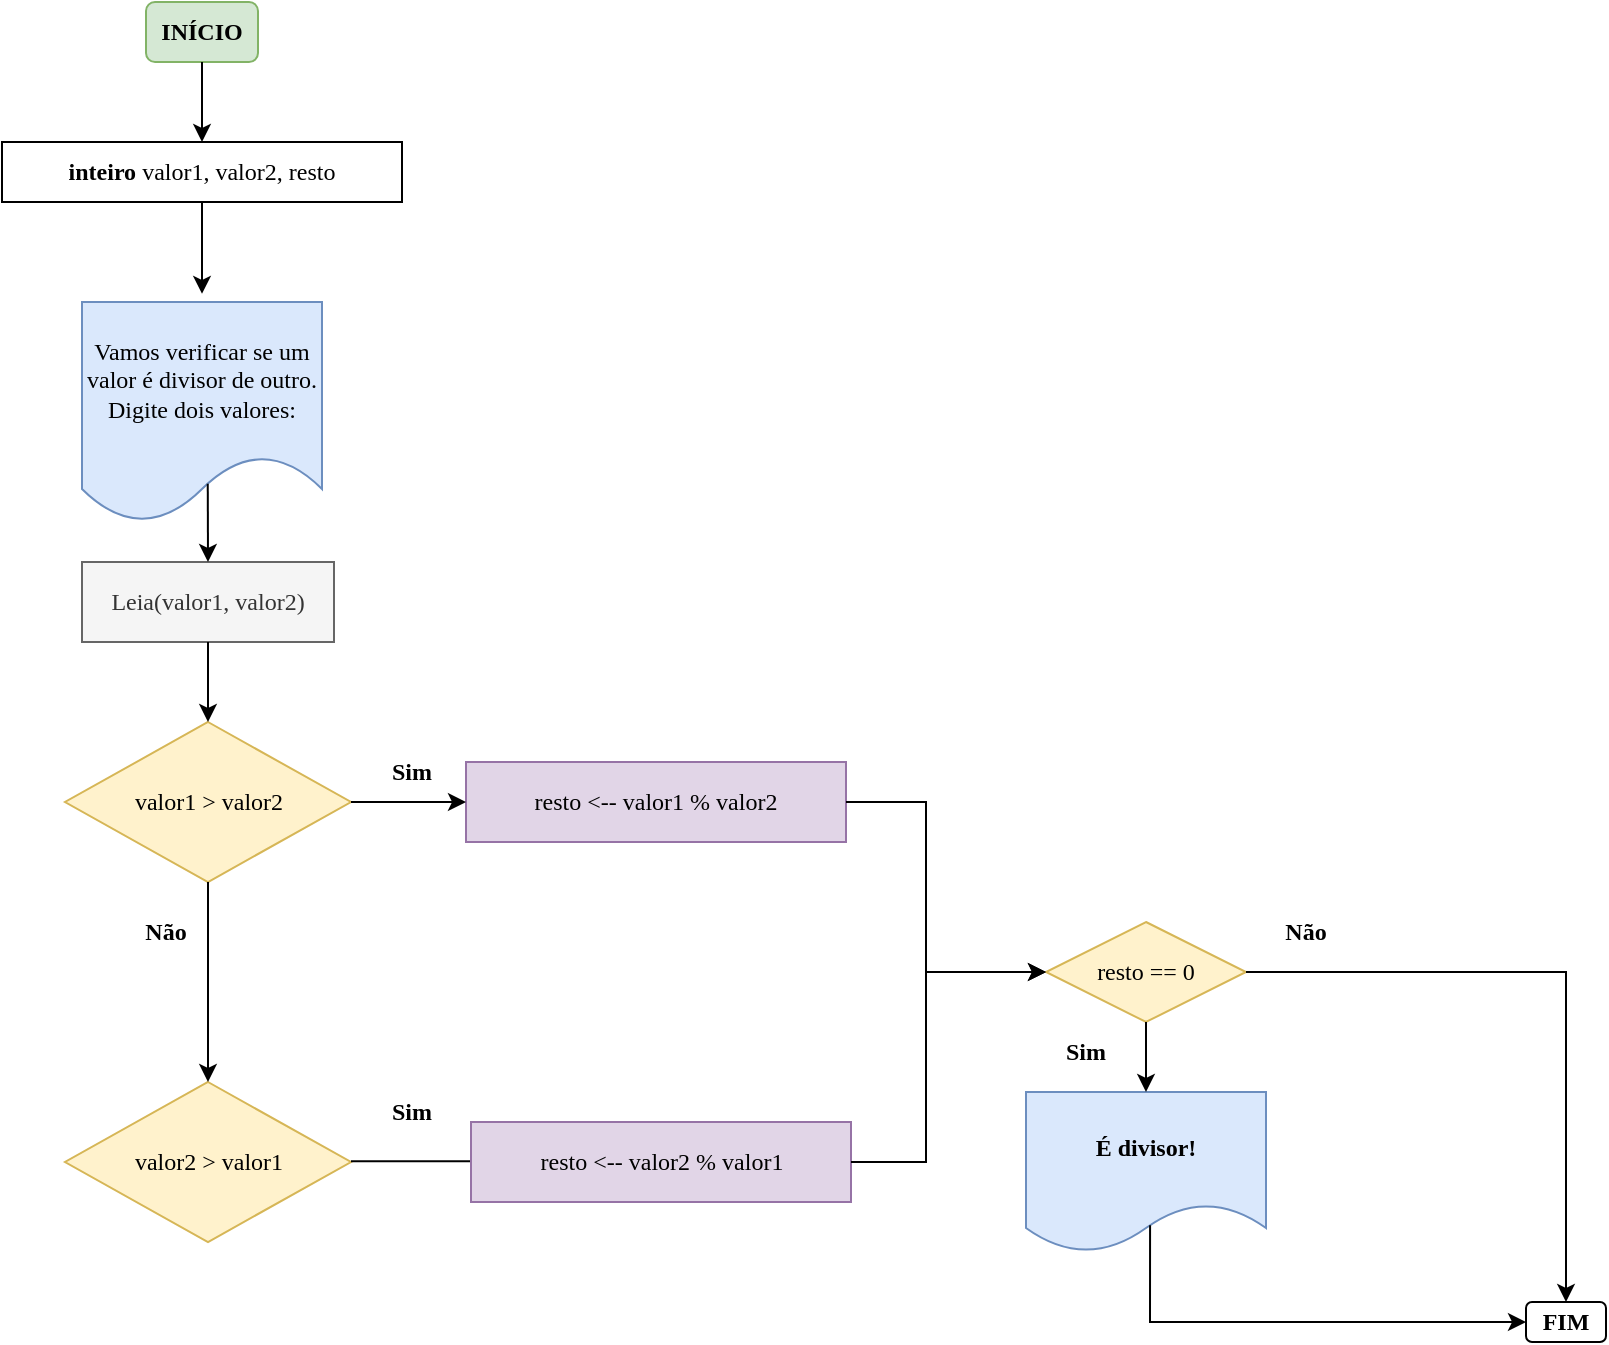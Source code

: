 <mxfile version="20.8.1" type="github">
  <diagram id="C5RBs43oDa-KdzZeNtuy" name="Page-1">
    <mxGraphModel dx="1050" dy="493" grid="1" gridSize="10" guides="1" tooltips="1" connect="1" arrows="1" fold="1" page="1" pageScale="1" pageWidth="827" pageHeight="1169" math="0" shadow="0">
      <root>
        <mxCell id="WIyWlLk6GJQsqaUBKTNV-0" />
        <mxCell id="WIyWlLk6GJQsqaUBKTNV-1" parent="WIyWlLk6GJQsqaUBKTNV-0" />
        <mxCell id="1XF3-hpA9B-p3RWblQIG-50" value="&lt;font face=&quot;Comic Sans MS&quot;&gt;&lt;b&gt;INÍCIO&lt;/b&gt;&lt;/font&gt;" style="rounded=1;whiteSpace=wrap;html=1;fillColor=#d5e8d4;strokeColor=#82b366;" vertex="1" parent="WIyWlLk6GJQsqaUBKTNV-1">
          <mxGeometry x="332" y="290" width="56" height="30" as="geometry" />
        </mxCell>
        <mxCell id="1XF3-hpA9B-p3RWblQIG-51" value="Leia(valor1, valor2)" style="rounded=0;whiteSpace=wrap;html=1;fontFamily=Comic Sans MS;fillColor=#f5f5f5;fontColor=#333333;strokeColor=#666666;" vertex="1" parent="WIyWlLk6GJQsqaUBKTNV-1">
          <mxGeometry x="300" y="570" width="126" height="40" as="geometry" />
        </mxCell>
        <mxCell id="1XF3-hpA9B-p3RWblQIG-52" value="Vamos verificar se um valor é divisor de outro. Digite dois valores:" style="shape=document;whiteSpace=wrap;html=1;boundedLbl=1;fontFamily=Comic Sans MS;fillColor=#dae8fc;strokeColor=#6c8ebf;" vertex="1" parent="WIyWlLk6GJQsqaUBKTNV-1">
          <mxGeometry x="300" y="440" width="120" height="110" as="geometry" />
        </mxCell>
        <mxCell id="1XF3-hpA9B-p3RWblQIG-53" value="" style="endArrow=classic;html=1;rounded=0;fontFamily=Comic Sans MS;entryX=0.5;entryY=-0.037;entryDx=0;entryDy=0;entryPerimeter=0;exitX=0.5;exitY=1;exitDx=0;exitDy=0;" edge="1" parent="WIyWlLk6GJQsqaUBKTNV-1" source="1XF3-hpA9B-p3RWblQIG-57" target="1XF3-hpA9B-p3RWblQIG-52">
          <mxGeometry width="50" height="50" relative="1" as="geometry">
            <mxPoint x="656" y="410" as="sourcePoint" />
            <mxPoint x="682" y="390" as="targetPoint" />
          </mxGeometry>
        </mxCell>
        <mxCell id="1XF3-hpA9B-p3RWblQIG-54" value="" style="endArrow=classic;html=1;rounded=0;fontFamily=Comic Sans MS;entryX=0.5;entryY=0;entryDx=0;entryDy=0;exitX=0.524;exitY=0.826;exitDx=0;exitDy=0;exitPerimeter=0;" edge="1" parent="WIyWlLk6GJQsqaUBKTNV-1" source="1XF3-hpA9B-p3RWblQIG-52" target="1XF3-hpA9B-p3RWblQIG-51">
          <mxGeometry width="50" height="50" relative="1" as="geometry">
            <mxPoint x="662" y="460" as="sourcePoint" />
            <mxPoint x="682" y="530" as="targetPoint" />
          </mxGeometry>
        </mxCell>
        <mxCell id="1XF3-hpA9B-p3RWblQIG-55" value="valor1 &amp;gt; valor2" style="rhombus;whiteSpace=wrap;html=1;fontFamily=Comic Sans MS;fillColor=#fff2cc;strokeColor=#d6b656;" vertex="1" parent="WIyWlLk6GJQsqaUBKTNV-1">
          <mxGeometry x="291.5" y="650" width="143" height="80" as="geometry" />
        </mxCell>
        <mxCell id="1XF3-hpA9B-p3RWblQIG-56" value="" style="endArrow=classic;html=1;rounded=0;fontFamily=Comic Sans MS;exitX=0.5;exitY=1;exitDx=0;exitDy=0;entryX=0.5;entryY=0;entryDx=0;entryDy=0;" edge="1" parent="WIyWlLk6GJQsqaUBKTNV-1" source="1XF3-hpA9B-p3RWblQIG-51" target="1XF3-hpA9B-p3RWblQIG-55">
          <mxGeometry width="50" height="50" relative="1" as="geometry">
            <mxPoint x="632" y="610" as="sourcePoint" />
            <mxPoint x="682" y="560" as="targetPoint" />
          </mxGeometry>
        </mxCell>
        <mxCell id="1XF3-hpA9B-p3RWblQIG-57" value="&lt;b&gt;inteiro &lt;/b&gt;valor1, valor2, resto" style="rounded=0;whiteSpace=wrap;html=1;fontFamily=Comic Sans MS;" vertex="1" parent="WIyWlLk6GJQsqaUBKTNV-1">
          <mxGeometry x="260" y="360" width="200" height="30" as="geometry" />
        </mxCell>
        <mxCell id="1XF3-hpA9B-p3RWblQIG-58" value="" style="endArrow=classic;html=1;rounded=0;fontFamily=Comic Sans MS;exitX=0.5;exitY=1;exitDx=0;exitDy=0;entryX=0.5;entryY=0;entryDx=0;entryDy=0;" edge="1" parent="WIyWlLk6GJQsqaUBKTNV-1" source="1XF3-hpA9B-p3RWblQIG-50" target="1XF3-hpA9B-p3RWblQIG-57">
          <mxGeometry width="50" height="50" relative="1" as="geometry">
            <mxPoint x="632" y="590" as="sourcePoint" />
            <mxPoint x="656" y="360" as="targetPoint" />
          </mxGeometry>
        </mxCell>
        <mxCell id="1XF3-hpA9B-p3RWblQIG-59" value="resto &amp;lt;-- valor1 % valor2" style="rounded=0;whiteSpace=wrap;html=1;fontFamily=Comic Sans MS;fillColor=#e1d5e7;strokeColor=#9673a6;" vertex="1" parent="WIyWlLk6GJQsqaUBKTNV-1">
          <mxGeometry x="492" y="670" width="190" height="40" as="geometry" />
        </mxCell>
        <mxCell id="1XF3-hpA9B-p3RWblQIG-60" value="" style="endArrow=classic;html=1;rounded=0;fontFamily=Comic Sans MS;exitX=1;exitY=0.5;exitDx=0;exitDy=0;entryX=0;entryY=0.5;entryDx=0;entryDy=0;" edge="1" parent="WIyWlLk6GJQsqaUBKTNV-1" source="1XF3-hpA9B-p3RWblQIG-55" target="1XF3-hpA9B-p3RWblQIG-59">
          <mxGeometry width="50" height="50" relative="1" as="geometry">
            <mxPoint x="632" y="590" as="sourcePoint" />
            <mxPoint x="682" y="540" as="targetPoint" />
          </mxGeometry>
        </mxCell>
        <mxCell id="1XF3-hpA9B-p3RWblQIG-61" value="resto == 0" style="rhombus;whiteSpace=wrap;html=1;fontFamily=Comic Sans MS;fillColor=#fff2cc;strokeColor=#d6b656;" vertex="1" parent="WIyWlLk6GJQsqaUBKTNV-1">
          <mxGeometry x="782" y="750" width="100" height="50" as="geometry" />
        </mxCell>
        <mxCell id="1XF3-hpA9B-p3RWblQIG-62" value="&lt;b&gt;Sim&lt;/b&gt;" style="text;html=1;strokeColor=none;fillColor=none;align=center;verticalAlign=middle;whiteSpace=wrap;rounded=0;fontFamily=Comic Sans MS;" vertex="1" parent="WIyWlLk6GJQsqaUBKTNV-1">
          <mxGeometry x="434.5" y="660" width="60" height="30" as="geometry" />
        </mxCell>
        <mxCell id="1XF3-hpA9B-p3RWblQIG-63" value="&lt;b&gt;É divisor!&lt;br&gt;&lt;/b&gt;" style="shape=document;whiteSpace=wrap;html=1;boundedLbl=1;fontFamily=Comic Sans MS;fillColor=#dae8fc;strokeColor=#6c8ebf;" vertex="1" parent="WIyWlLk6GJQsqaUBKTNV-1">
          <mxGeometry x="772" y="835" width="120" height="80" as="geometry" />
        </mxCell>
        <mxCell id="1XF3-hpA9B-p3RWblQIG-64" value="&lt;b&gt;Não&lt;/b&gt;" style="text;html=1;strokeColor=none;fillColor=none;align=center;verticalAlign=middle;whiteSpace=wrap;rounded=0;fontFamily=Comic Sans MS;" vertex="1" parent="WIyWlLk6GJQsqaUBKTNV-1">
          <mxGeometry x="882" y="740" width="60" height="30" as="geometry" />
        </mxCell>
        <mxCell id="1XF3-hpA9B-p3RWblQIG-65" value="valor2 &amp;gt; valor1" style="rhombus;whiteSpace=wrap;html=1;fontFamily=Comic Sans MS;fillColor=#fff2cc;strokeColor=#d6b656;" vertex="1" parent="WIyWlLk6GJQsqaUBKTNV-1">
          <mxGeometry x="291.5" y="830" width="143" height="80" as="geometry" />
        </mxCell>
        <mxCell id="1XF3-hpA9B-p3RWblQIG-66" value="" style="endArrow=classic;html=1;rounded=0;fontFamily=Comic Sans MS;exitX=0.5;exitY=1;exitDx=0;exitDy=0;entryX=0.5;entryY=0;entryDx=0;entryDy=0;" edge="1" parent="WIyWlLk6GJQsqaUBKTNV-1" source="1XF3-hpA9B-p3RWblQIG-55" target="1XF3-hpA9B-p3RWblQIG-65">
          <mxGeometry width="50" height="50" relative="1" as="geometry">
            <mxPoint x="632" y="790" as="sourcePoint" />
            <mxPoint x="682" y="740" as="targetPoint" />
          </mxGeometry>
        </mxCell>
        <mxCell id="1XF3-hpA9B-p3RWblQIG-67" value="&lt;b&gt;Não&lt;/b&gt;" style="text;html=1;strokeColor=none;fillColor=none;align=center;verticalAlign=middle;whiteSpace=wrap;rounded=0;fontFamily=Comic Sans MS;" vertex="1" parent="WIyWlLk6GJQsqaUBKTNV-1">
          <mxGeometry x="312" y="740" width="60" height="30" as="geometry" />
        </mxCell>
        <mxCell id="1XF3-hpA9B-p3RWblQIG-68" value="&lt;b&gt;Sim&lt;/b&gt;" style="text;html=1;strokeColor=none;fillColor=none;align=center;verticalAlign=middle;whiteSpace=wrap;rounded=0;fontFamily=Comic Sans MS;" vertex="1" parent="WIyWlLk6GJQsqaUBKTNV-1">
          <mxGeometry x="434.5" y="830" width="60" height="30" as="geometry" />
        </mxCell>
        <mxCell id="1XF3-hpA9B-p3RWblQIG-69" value="" style="endArrow=classic;html=1;rounded=0;fontFamily=Comic Sans MS;exitX=1;exitY=0.5;exitDx=0;exitDy=0;entryX=0;entryY=0.5;entryDx=0;entryDy=0;" edge="1" parent="WIyWlLk6GJQsqaUBKTNV-1">
          <mxGeometry width="50" height="50" relative="1" as="geometry">
            <mxPoint x="434.5" y="869.58" as="sourcePoint" />
            <mxPoint x="522" y="869.58" as="targetPoint" />
          </mxGeometry>
        </mxCell>
        <mxCell id="1XF3-hpA9B-p3RWblQIG-70" value="resto &amp;lt;-- valor2 % valor1" style="rounded=0;whiteSpace=wrap;html=1;fontFamily=Comic Sans MS;fillColor=#e1d5e7;strokeColor=#9673a6;" vertex="1" parent="WIyWlLk6GJQsqaUBKTNV-1">
          <mxGeometry x="494.5" y="850" width="190" height="40" as="geometry" />
        </mxCell>
        <mxCell id="1XF3-hpA9B-p3RWblQIG-71" value="" style="endArrow=classic;html=1;rounded=0;fontFamily=Comic Sans MS;exitX=1;exitY=0.5;exitDx=0;exitDy=0;entryX=0;entryY=0.5;entryDx=0;entryDy=0;" edge="1" parent="WIyWlLk6GJQsqaUBKTNV-1" source="1XF3-hpA9B-p3RWblQIG-59" target="1XF3-hpA9B-p3RWblQIG-61">
          <mxGeometry width="50" height="50" relative="1" as="geometry">
            <mxPoint x="851.826" y="869.913" as="sourcePoint" />
            <mxPoint x="1042" y="869.58" as="targetPoint" />
            <Array as="points">
              <mxPoint x="722" y="690" />
              <mxPoint x="722" y="775" />
            </Array>
          </mxGeometry>
        </mxCell>
        <mxCell id="1XF3-hpA9B-p3RWblQIG-72" value="&lt;b&gt;&lt;font face=&quot;Comic Sans MS&quot;&gt;FIM&lt;/font&gt;&lt;/b&gt;" style="rounded=1;whiteSpace=wrap;html=1;fontFamily=Comic Sans MS;" vertex="1" parent="WIyWlLk6GJQsqaUBKTNV-1">
          <mxGeometry x="1022" y="940" width="40" height="20" as="geometry" />
        </mxCell>
        <mxCell id="1XF3-hpA9B-p3RWblQIG-73" value="" style="endArrow=classic;html=1;rounded=0;fontFamily=Comic Sans MS;exitX=1;exitY=0.5;exitDx=0;exitDy=0;entryX=0;entryY=0.5;entryDx=0;entryDy=0;" edge="1" parent="WIyWlLk6GJQsqaUBKTNV-1" source="1XF3-hpA9B-p3RWblQIG-70" target="1XF3-hpA9B-p3RWblQIG-61">
          <mxGeometry width="50" height="50" relative="1" as="geometry">
            <mxPoint x="982" y="790" as="sourcePoint" />
            <mxPoint x="1042" y="790" as="targetPoint" />
            <Array as="points">
              <mxPoint x="722" y="870" />
              <mxPoint x="722" y="775" />
            </Array>
          </mxGeometry>
        </mxCell>
        <mxCell id="1XF3-hpA9B-p3RWblQIG-74" value="&lt;b&gt;Sim&lt;/b&gt;" style="text;html=1;strokeColor=none;fillColor=none;align=center;verticalAlign=middle;whiteSpace=wrap;rounded=0;fontFamily=Comic Sans MS;" vertex="1" parent="WIyWlLk6GJQsqaUBKTNV-1">
          <mxGeometry x="772" y="800" width="60" height="30" as="geometry" />
        </mxCell>
        <mxCell id="1XF3-hpA9B-p3RWblQIG-75" value="" style="endArrow=classic;html=1;rounded=0;fontFamily=Comic Sans MS;exitX=1;exitY=0;exitDx=0;exitDy=0;entryX=0.5;entryY=0;entryDx=0;entryDy=0;" edge="1" parent="WIyWlLk6GJQsqaUBKTNV-1" source="1XF3-hpA9B-p3RWblQIG-74" target="1XF3-hpA9B-p3RWblQIG-63">
          <mxGeometry width="50" height="50" relative="1" as="geometry">
            <mxPoint x="632" y="770" as="sourcePoint" />
            <mxPoint x="682" y="720" as="targetPoint" />
          </mxGeometry>
        </mxCell>
        <mxCell id="1XF3-hpA9B-p3RWblQIG-76" value="" style="endArrow=classic;html=1;rounded=0;fontFamily=Comic Sans MS;exitX=1;exitY=0.5;exitDx=0;exitDy=0;entryX=0.5;entryY=0;entryDx=0;entryDy=0;" edge="1" parent="WIyWlLk6GJQsqaUBKTNV-1" source="1XF3-hpA9B-p3RWblQIG-61" target="1XF3-hpA9B-p3RWblQIG-72">
          <mxGeometry width="50" height="50" relative="1" as="geometry">
            <mxPoint x="632" y="770" as="sourcePoint" />
            <mxPoint x="682" y="720" as="targetPoint" />
            <Array as="points">
              <mxPoint x="1042" y="775" />
            </Array>
          </mxGeometry>
        </mxCell>
        <mxCell id="1XF3-hpA9B-p3RWblQIG-77" value="" style="endArrow=classic;html=1;rounded=0;fontFamily=Comic Sans MS;entryX=0;entryY=0.5;entryDx=0;entryDy=0;exitX=0.517;exitY=0.833;exitDx=0;exitDy=0;exitPerimeter=0;" edge="1" parent="WIyWlLk6GJQsqaUBKTNV-1" source="1XF3-hpA9B-p3RWblQIG-63" target="1XF3-hpA9B-p3RWblQIG-72">
          <mxGeometry width="50" height="50" relative="1" as="geometry">
            <mxPoint x="792" y="960" as="sourcePoint" />
            <mxPoint x="682" y="720" as="targetPoint" />
            <Array as="points">
              <mxPoint x="834" y="950" />
            </Array>
          </mxGeometry>
        </mxCell>
      </root>
    </mxGraphModel>
  </diagram>
</mxfile>
